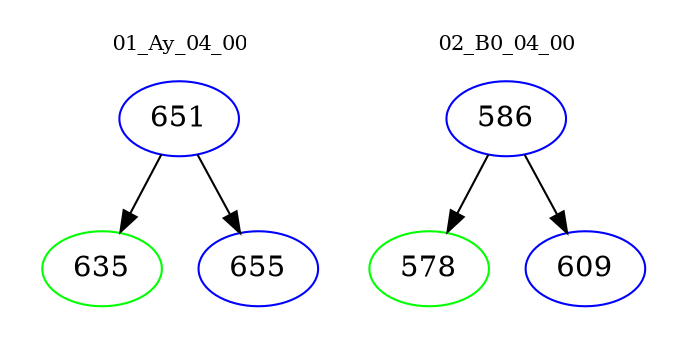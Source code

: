 digraph{
subgraph cluster_0 {
color = white
label = "01_Ay_04_00";
fontsize=10;
T0_651 [label="651", color="blue"]
T0_651 -> T0_635 [color="black"]
T0_635 [label="635", color="green"]
T0_651 -> T0_655 [color="black"]
T0_655 [label="655", color="blue"]
}
subgraph cluster_1 {
color = white
label = "02_B0_04_00";
fontsize=10;
T1_586 [label="586", color="blue"]
T1_586 -> T1_578 [color="black"]
T1_578 [label="578", color="green"]
T1_586 -> T1_609 [color="black"]
T1_609 [label="609", color="blue"]
}
}
